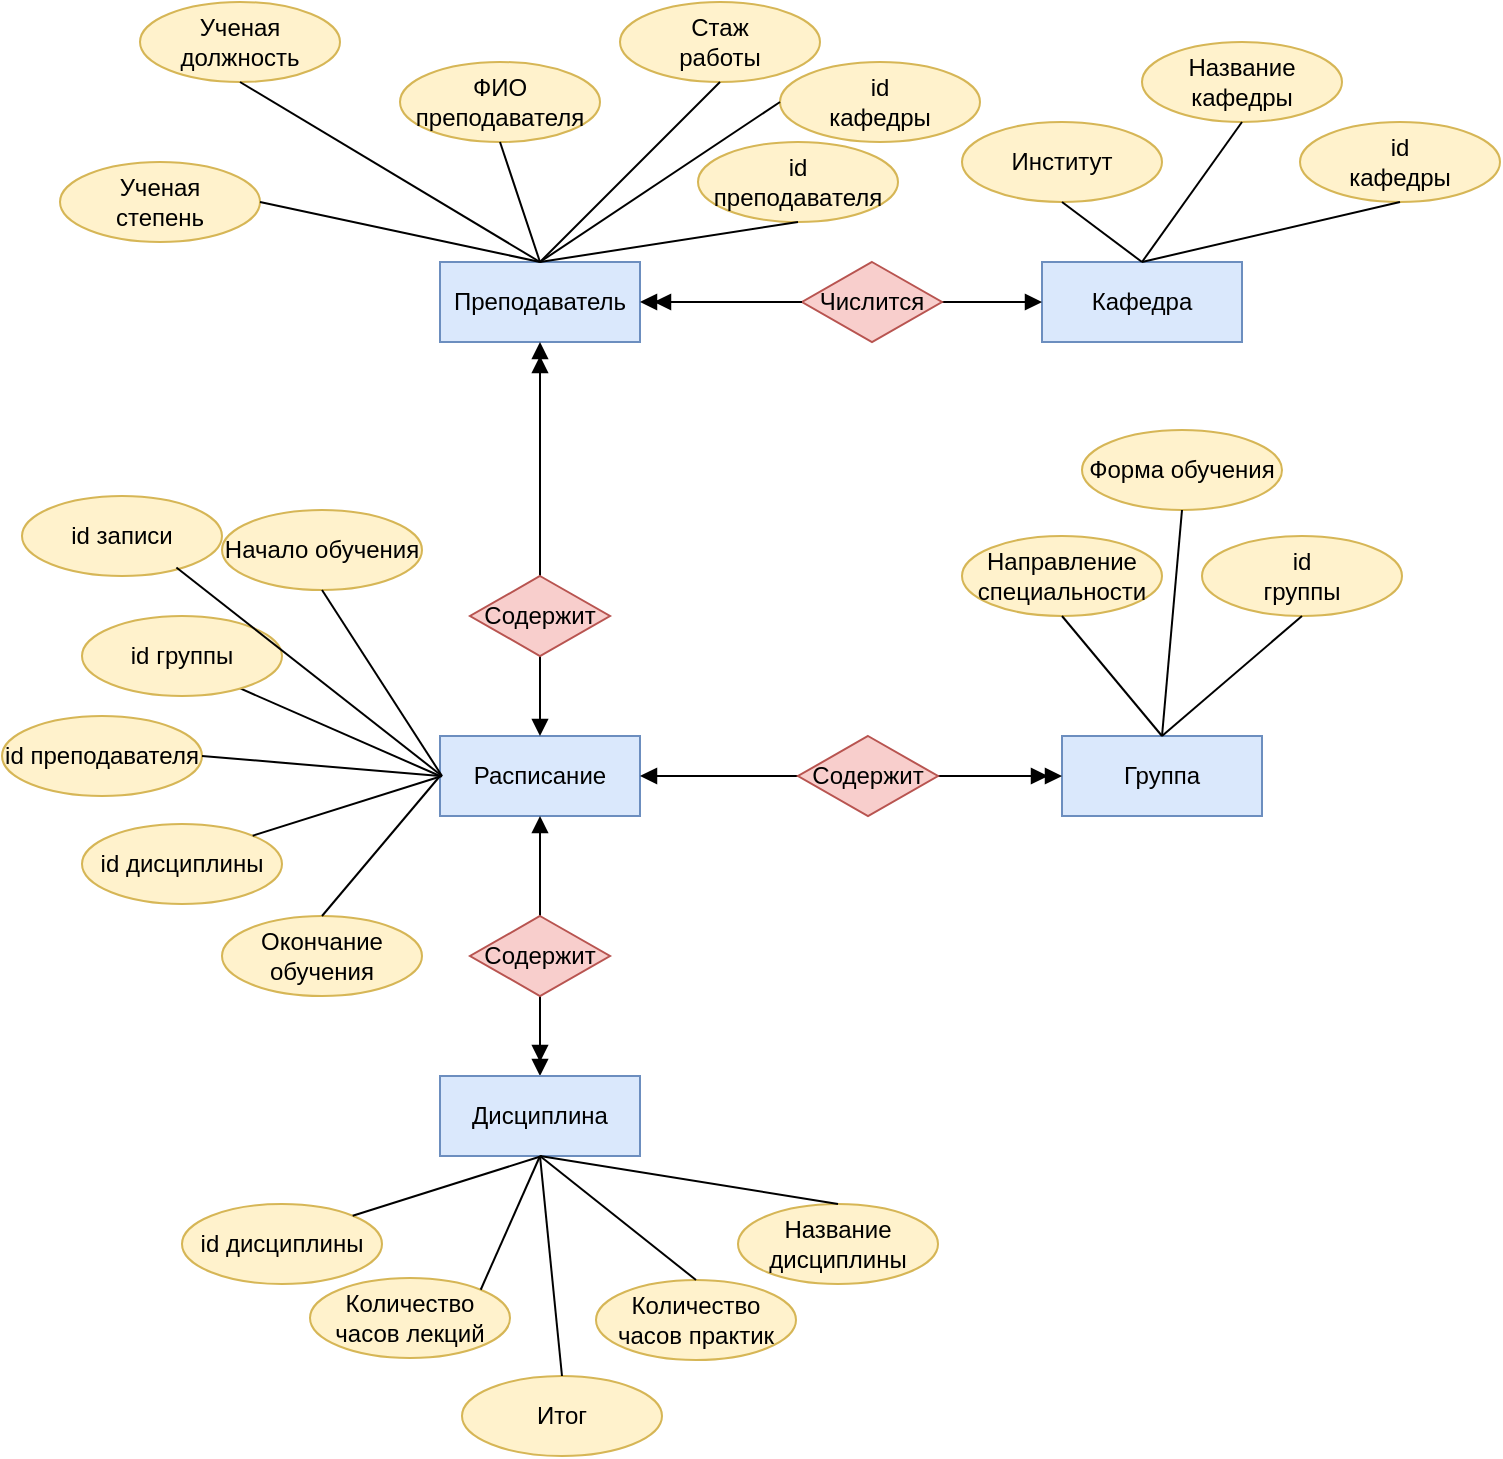 <mxfile version="21.8.2" type="github" pages="3">
  <diagram name="БД по легенде" id="sGeUlYy9vwEeiNY2uGgN">
    <mxGraphModel dx="1562" dy="845" grid="1" gridSize="10" guides="1" tooltips="1" connect="1" arrows="1" fold="1" page="1" pageScale="1" pageWidth="1169" pageHeight="827" math="0" shadow="0">
      <root>
        <mxCell id="0" />
        <mxCell id="1" parent="0" />
        <mxCell id="uCGw5AGLY04dyCAMHAdB-1" value="Преподаватель" style="whiteSpace=wrap;html=1;align=center;fillColor=#dae8fc;strokeColor=#6c8ebf;" parent="1" vertex="1">
          <mxGeometry x="259" y="133" width="100" height="40" as="geometry" />
        </mxCell>
        <mxCell id="uCGw5AGLY04dyCAMHAdB-2" value="id&lt;br&gt;преподавателя" style="ellipse;whiteSpace=wrap;html=1;align=center;fillColor=#fff2cc;strokeColor=#d6b656;" parent="1" vertex="1">
          <mxGeometry x="388" y="73" width="100" height="40" as="geometry" />
        </mxCell>
        <mxCell id="uCGw5AGLY04dyCAMHAdB-3" value="" style="endArrow=none;html=1;rounded=0;exitX=0.5;exitY=0;exitDx=0;exitDy=0;entryX=0.5;entryY=1;entryDx=0;entryDy=0;" parent="1" source="uCGw5AGLY04dyCAMHAdB-1" target="uCGw5AGLY04dyCAMHAdB-2" edge="1">
          <mxGeometry relative="1" as="geometry">
            <mxPoint x="499" y="193" as="sourcePoint" />
            <mxPoint x="659" y="193" as="targetPoint" />
          </mxGeometry>
        </mxCell>
        <mxCell id="QbVVztGcTK3Fgc8BxsRY-1" value="ФИО преподавателя" style="ellipse;whiteSpace=wrap;html=1;align=center;fillColor=#fff2cc;strokeColor=#d6b656;" parent="1" vertex="1">
          <mxGeometry x="239" y="33" width="100" height="40" as="geometry" />
        </mxCell>
        <mxCell id="QbVVztGcTK3Fgc8BxsRY-2" value="" style="endArrow=none;html=1;rounded=0;exitX=0.5;exitY=0;exitDx=0;exitDy=0;entryX=0.5;entryY=1;entryDx=0;entryDy=0;" parent="1" source="uCGw5AGLY04dyCAMHAdB-1" target="QbVVztGcTK3Fgc8BxsRY-1" edge="1">
          <mxGeometry relative="1" as="geometry">
            <mxPoint x="319" y="143" as="sourcePoint" />
            <mxPoint x="409" y="93" as="targetPoint" />
          </mxGeometry>
        </mxCell>
        <mxCell id="QbVVztGcTK3Fgc8BxsRY-3" value="Ученая&lt;br&gt;степень" style="ellipse;whiteSpace=wrap;html=1;align=center;fillColor=#fff2cc;strokeColor=#d6b656;" parent="1" vertex="1">
          <mxGeometry x="69" y="83" width="100" height="40" as="geometry" />
        </mxCell>
        <mxCell id="QbVVztGcTK3Fgc8BxsRY-4" value="" style="endArrow=none;html=1;rounded=0;exitX=0.5;exitY=0;exitDx=0;exitDy=0;entryX=1;entryY=0.5;entryDx=0;entryDy=0;" parent="1" source="uCGw5AGLY04dyCAMHAdB-1" target="QbVVztGcTK3Fgc8BxsRY-3" edge="1">
          <mxGeometry relative="1" as="geometry">
            <mxPoint x="319" y="143" as="sourcePoint" />
            <mxPoint x="299" y="83" as="targetPoint" />
          </mxGeometry>
        </mxCell>
        <mxCell id="NM6c5XdRZL2ESbNA_S3p-1" value="Ученая&lt;br&gt;должность" style="ellipse;whiteSpace=wrap;html=1;align=center;fillColor=#fff2cc;strokeColor=#d6b656;" parent="1" vertex="1">
          <mxGeometry x="109" y="3" width="100" height="40" as="geometry" />
        </mxCell>
        <mxCell id="NM6c5XdRZL2ESbNA_S3p-3" value="" style="endArrow=none;html=1;rounded=0;entryX=0.5;entryY=1;entryDx=0;entryDy=0;" parent="1" target="NM6c5XdRZL2ESbNA_S3p-1" edge="1">
          <mxGeometry relative="1" as="geometry">
            <mxPoint x="309" y="133" as="sourcePoint" />
            <mxPoint x="179" y="113" as="targetPoint" />
          </mxGeometry>
        </mxCell>
        <mxCell id="av2H3Zy9a9CfQhX6FiiT-1" value="Стаж&lt;br&gt;работы" style="ellipse;whiteSpace=wrap;html=1;align=center;fillColor=#fff2cc;strokeColor=#d6b656;" parent="1" vertex="1">
          <mxGeometry x="349" y="3" width="100" height="40" as="geometry" />
        </mxCell>
        <mxCell id="av2H3Zy9a9CfQhX6FiiT-2" value="" style="endArrow=none;html=1;rounded=0;exitX=0.5;exitY=0;exitDx=0;exitDy=0;entryX=0.5;entryY=1;entryDx=0;entryDy=0;" parent="1" source="uCGw5AGLY04dyCAMHAdB-1" target="av2H3Zy9a9CfQhX6FiiT-1" edge="1">
          <mxGeometry relative="1" as="geometry">
            <mxPoint x="319" y="143" as="sourcePoint" />
            <mxPoint x="299" y="83" as="targetPoint" />
          </mxGeometry>
        </mxCell>
        <mxCell id="HR05W4g9eiC7M7KnaOL6-1" value="Кафедра" style="whiteSpace=wrap;html=1;align=center;fillColor=#dae8fc;strokeColor=#6c8ebf;" parent="1" vertex="1">
          <mxGeometry x="560" y="133" width="100" height="40" as="geometry" />
        </mxCell>
        <mxCell id="HR05W4g9eiC7M7KnaOL6-2" value="id&lt;br&gt;кафедры" style="ellipse;whiteSpace=wrap;html=1;align=center;fillColor=#fff2cc;strokeColor=#d6b656;" parent="1" vertex="1">
          <mxGeometry x="689" y="63" width="100" height="40" as="geometry" />
        </mxCell>
        <mxCell id="HR05W4g9eiC7M7KnaOL6-3" value="" style="endArrow=none;html=1;rounded=0;exitX=0.5;exitY=0;exitDx=0;exitDy=0;entryX=0.5;entryY=1;entryDx=0;entryDy=0;" parent="1" source="HR05W4g9eiC7M7KnaOL6-1" target="HR05W4g9eiC7M7KnaOL6-2" edge="1">
          <mxGeometry relative="1" as="geometry">
            <mxPoint x="610" y="133" as="sourcePoint" />
            <mxPoint x="960" y="193" as="targetPoint" />
          </mxGeometry>
        </mxCell>
        <mxCell id="Fau7_6ZUzu-b7s0-0D0c-1" value="Название&lt;br&gt;кафедры" style="ellipse;whiteSpace=wrap;html=1;align=center;fillColor=#fff2cc;strokeColor=#d6b656;" parent="1" vertex="1">
          <mxGeometry x="610" y="23" width="100" height="40" as="geometry" />
        </mxCell>
        <mxCell id="Fau7_6ZUzu-b7s0-0D0c-2" value="" style="endArrow=none;html=1;rounded=0;entryX=0.5;entryY=1;entryDx=0;entryDy=0;" parent="1" target="Fau7_6ZUzu-b7s0-0D0c-1" edge="1">
          <mxGeometry relative="1" as="geometry">
            <mxPoint x="610" y="133" as="sourcePoint" />
            <mxPoint x="860" y="148" as="targetPoint" />
          </mxGeometry>
        </mxCell>
        <mxCell id="xo1l-9qeEOo4T0VHLbzQ-2" style="edgeStyle=orthogonalEdgeStyle;rounded=0;orthogonalLoop=1;jettySize=auto;html=1;entryX=0;entryY=0.5;entryDx=0;entryDy=0;endArrow=block;endFill=1;" parent="1" source="xo1l-9qeEOo4T0VHLbzQ-1" target="HR05W4g9eiC7M7KnaOL6-1" edge="1">
          <mxGeometry relative="1" as="geometry" />
        </mxCell>
        <mxCell id="xo1l-9qeEOo4T0VHLbzQ-1" value="Числится" style="shape=rhombus;perimeter=rhombusPerimeter;whiteSpace=wrap;html=1;align=center;fillColor=#f8cecc;strokeColor=#b85450;" parent="1" vertex="1">
          <mxGeometry x="440" y="133" width="70" height="40" as="geometry" />
        </mxCell>
        <mxCell id="xo1l-9qeEOo4T0VHLbzQ-3" style="rounded=0;orthogonalLoop=1;jettySize=auto;html=1;entryX=1;entryY=0.5;entryDx=0;entryDy=0;endArrow=doubleBlock;endFill=1;exitX=0;exitY=0.5;exitDx=0;exitDy=0;" parent="1" source="xo1l-9qeEOo4T0VHLbzQ-1" target="uCGw5AGLY04dyCAMHAdB-1" edge="1">
          <mxGeometry relative="1" as="geometry">
            <mxPoint x="520" y="163" as="sourcePoint" />
            <mxPoint x="610" y="163" as="targetPoint" />
          </mxGeometry>
        </mxCell>
        <mxCell id="xo1l-9qeEOo4T0VHLbzQ-4" value="id&lt;br&gt;кафедры" style="ellipse;whiteSpace=wrap;html=1;align=center;fillColor=#fff2cc;strokeColor=#d6b656;" parent="1" vertex="1">
          <mxGeometry x="429" y="33" width="100" height="40" as="geometry" />
        </mxCell>
        <mxCell id="xo1l-9qeEOo4T0VHLbzQ-5" value="" style="endArrow=none;html=1;rounded=0;exitX=0.5;exitY=0;exitDx=0;exitDy=0;entryX=0;entryY=0.5;entryDx=0;entryDy=0;" parent="1" source="uCGw5AGLY04dyCAMHAdB-1" target="xo1l-9qeEOo4T0VHLbzQ-4" edge="1">
          <mxGeometry relative="1" as="geometry">
            <mxPoint x="319" y="143" as="sourcePoint" />
            <mxPoint x="448" y="123" as="targetPoint" />
          </mxGeometry>
        </mxCell>
        <mxCell id="xo1l-9qeEOo4T0VHLbzQ-6" value="Расписание" style="whiteSpace=wrap;html=1;align=center;fillColor=#dae8fc;strokeColor=#6c8ebf;" parent="1" vertex="1">
          <mxGeometry x="259" y="370" width="100" height="40" as="geometry" />
        </mxCell>
        <mxCell id="jxvkgZLHbUTIYKdbFFEf-5" style="edgeStyle=orthogonalEdgeStyle;rounded=0;orthogonalLoop=1;jettySize=auto;html=1;entryX=0.5;entryY=1;entryDx=0;entryDy=0;endArrow=doubleBlock;endFill=1;" parent="1" source="xo1l-9qeEOo4T0VHLbzQ-7" target="uCGw5AGLY04dyCAMHAdB-1" edge="1">
          <mxGeometry relative="1" as="geometry" />
        </mxCell>
        <mxCell id="jxvkgZLHbUTIYKdbFFEf-6" style="edgeStyle=orthogonalEdgeStyle;rounded=0;orthogonalLoop=1;jettySize=auto;html=1;entryX=0.5;entryY=0;entryDx=0;entryDy=0;endArrow=block;endFill=1;" parent="1" source="xo1l-9qeEOo4T0VHLbzQ-7" target="xo1l-9qeEOo4T0VHLbzQ-6" edge="1">
          <mxGeometry relative="1" as="geometry" />
        </mxCell>
        <mxCell id="xo1l-9qeEOo4T0VHLbzQ-7" value="Содержит" style="shape=rhombus;perimeter=rhombusPerimeter;whiteSpace=wrap;html=1;align=center;fillColor=#f8cecc;strokeColor=#b85450;" parent="1" vertex="1">
          <mxGeometry x="274" y="290" width="70" height="40" as="geometry" />
        </mxCell>
        <mxCell id="jxvkgZLHbUTIYKdbFFEf-1" value="Институт" style="ellipse;whiteSpace=wrap;html=1;align=center;fillColor=#fff2cc;strokeColor=#d6b656;" parent="1" vertex="1">
          <mxGeometry x="520" y="63" width="100" height="40" as="geometry" />
        </mxCell>
        <mxCell id="jxvkgZLHbUTIYKdbFFEf-2" value="" style="endArrow=none;html=1;rounded=0;entryX=0.5;entryY=1;entryDx=0;entryDy=0;exitX=0.5;exitY=0;exitDx=0;exitDy=0;" parent="1" source="HR05W4g9eiC7M7KnaOL6-1" target="jxvkgZLHbUTIYKdbFFEf-1" edge="1">
          <mxGeometry relative="1" as="geometry">
            <mxPoint x="620" y="143" as="sourcePoint" />
            <mxPoint x="670" y="68" as="targetPoint" />
          </mxGeometry>
        </mxCell>
        <mxCell id="zT57nBC1JAkwECwFhO36-1" value="id дисциплины" style="ellipse;whiteSpace=wrap;html=1;align=center;fillColor=#fff2cc;strokeColor=#d6b656;" parent="1" vertex="1">
          <mxGeometry x="80" y="414" width="100" height="40" as="geometry" />
        </mxCell>
        <mxCell id="zT57nBC1JAkwECwFhO36-2" value="" style="endArrow=none;html=1;rounded=0;exitX=1;exitY=0;exitDx=0;exitDy=0;" parent="1" source="zT57nBC1JAkwECwFhO36-1" edge="1">
          <mxGeometry relative="1" as="geometry">
            <mxPoint x="290" y="310" as="sourcePoint" />
            <mxPoint x="260" y="390" as="targetPoint" />
          </mxGeometry>
        </mxCell>
        <mxCell id="zT57nBC1JAkwECwFhO36-3" style="edgeStyle=orthogonalEdgeStyle;rounded=0;orthogonalLoop=1;jettySize=auto;html=1;entryX=0.5;entryY=1;entryDx=0;entryDy=0;endArrow=block;endFill=1;" parent="1" source="zT57nBC1JAkwECwFhO36-5" edge="1">
          <mxGeometry relative="1" as="geometry">
            <mxPoint x="309" y="410" as="targetPoint" />
          </mxGeometry>
        </mxCell>
        <mxCell id="zT57nBC1JAkwECwFhO36-4" style="edgeStyle=orthogonalEdgeStyle;rounded=0;orthogonalLoop=1;jettySize=auto;html=1;entryX=0.5;entryY=0;entryDx=0;entryDy=0;endArrow=doubleBlock;endFill=1;" parent="1" source="zT57nBC1JAkwECwFhO36-5" edge="1">
          <mxGeometry relative="1" as="geometry">
            <mxPoint x="309" y="540" as="targetPoint" />
          </mxGeometry>
        </mxCell>
        <mxCell id="zT57nBC1JAkwECwFhO36-5" value="Содержит" style="shape=rhombus;perimeter=rhombusPerimeter;whiteSpace=wrap;html=1;align=center;fillColor=#f8cecc;strokeColor=#b85450;" parent="1" vertex="1">
          <mxGeometry x="274" y="460" width="70" height="40" as="geometry" />
        </mxCell>
        <mxCell id="pz72w7irPA9RNBYeY9ZA-1" value="Дисциплина" style="whiteSpace=wrap;html=1;align=center;fillColor=#dae8fc;strokeColor=#6c8ebf;" parent="1" vertex="1">
          <mxGeometry x="259" y="540" width="100" height="40" as="geometry" />
        </mxCell>
        <mxCell id="pz72w7irPA9RNBYeY9ZA-2" value="id дисциплины" style="ellipse;whiteSpace=wrap;html=1;align=center;fillColor=#fff2cc;strokeColor=#d6b656;" parent="1" vertex="1">
          <mxGeometry x="130" y="604" width="100" height="40" as="geometry" />
        </mxCell>
        <mxCell id="pz72w7irPA9RNBYeY9ZA-3" value="" style="endArrow=none;html=1;rounded=0;exitX=1;exitY=0;exitDx=0;exitDy=0;" parent="1" source="pz72w7irPA9RNBYeY9ZA-2" edge="1">
          <mxGeometry relative="1" as="geometry">
            <mxPoint x="340" y="500" as="sourcePoint" />
            <mxPoint x="310" y="580" as="targetPoint" />
          </mxGeometry>
        </mxCell>
        <mxCell id="pz72w7irPA9RNBYeY9ZA-4" value="Количество часов лекций" style="ellipse;whiteSpace=wrap;html=1;align=center;fillColor=#fff2cc;strokeColor=#d6b656;" parent="1" vertex="1">
          <mxGeometry x="194" y="641" width="100" height="40" as="geometry" />
        </mxCell>
        <mxCell id="pz72w7irPA9RNBYeY9ZA-5" value="" style="endArrow=none;html=1;rounded=0;exitX=1;exitY=0;exitDx=0;exitDy=0;entryX=0.5;entryY=1;entryDx=0;entryDy=0;" parent="1" source="pz72w7irPA9RNBYeY9ZA-4" target="pz72w7irPA9RNBYeY9ZA-1" edge="1">
          <mxGeometry relative="1" as="geometry">
            <mxPoint x="419" y="540" as="sourcePoint" />
            <mxPoint x="389" y="620" as="targetPoint" />
          </mxGeometry>
        </mxCell>
        <mxCell id="pz72w7irPA9RNBYeY9ZA-7" value="Количество часов практик" style="ellipse;whiteSpace=wrap;html=1;align=center;fillColor=#fff2cc;strokeColor=#d6b656;" parent="1" vertex="1">
          <mxGeometry x="337" y="642" width="100" height="40" as="geometry" />
        </mxCell>
        <mxCell id="pz72w7irPA9RNBYeY9ZA-8" value="" style="endArrow=none;html=1;rounded=0;exitX=0.5;exitY=0;exitDx=0;exitDy=0;entryX=0.5;entryY=1;entryDx=0;entryDy=0;" parent="1" source="pz72w7irPA9RNBYeY9ZA-7" target="pz72w7irPA9RNBYeY9ZA-1" edge="1">
          <mxGeometry relative="1" as="geometry">
            <mxPoint x="304" y="660" as="sourcePoint" />
            <mxPoint x="319" y="590" as="targetPoint" />
          </mxGeometry>
        </mxCell>
        <mxCell id="pz72w7irPA9RNBYeY9ZA-9" value="Название дисциплины" style="ellipse;whiteSpace=wrap;html=1;align=center;fillColor=#fff2cc;strokeColor=#d6b656;" parent="1" vertex="1">
          <mxGeometry x="408" y="604" width="100" height="40" as="geometry" />
        </mxCell>
        <mxCell id="pz72w7irPA9RNBYeY9ZA-10" value="" style="endArrow=none;html=1;rounded=0;exitX=0.5;exitY=0;exitDx=0;exitDy=0;entryX=0.5;entryY=1;entryDx=0;entryDy=0;" parent="1" source="pz72w7irPA9RNBYeY9ZA-9" target="pz72w7irPA9RNBYeY9ZA-1" edge="1">
          <mxGeometry relative="1" as="geometry">
            <mxPoint x="383" y="614" as="sourcePoint" />
            <mxPoint x="388" y="534" as="targetPoint" />
          </mxGeometry>
        </mxCell>
        <mxCell id="lGNnv97l_uxVikxrtRLD-1" value="Группа" style="whiteSpace=wrap;html=1;align=center;fillColor=#dae8fc;strokeColor=#6c8ebf;" parent="1" vertex="1">
          <mxGeometry x="570" y="370" width="100" height="40" as="geometry" />
        </mxCell>
        <mxCell id="lGNnv97l_uxVikxrtRLD-9" style="edgeStyle=orthogonalEdgeStyle;rounded=0;orthogonalLoop=1;jettySize=auto;html=1;entryX=0;entryY=0.5;entryDx=0;entryDy=0;endArrow=doubleBlock;endFill=1;" parent="1" source="lGNnv97l_uxVikxrtRLD-2" target="lGNnv97l_uxVikxrtRLD-1" edge="1">
          <mxGeometry relative="1" as="geometry" />
        </mxCell>
        <mxCell id="lGNnv97l_uxVikxrtRLD-10" style="edgeStyle=orthogonalEdgeStyle;rounded=0;orthogonalLoop=1;jettySize=auto;html=1;entryX=1;entryY=0.5;entryDx=0;entryDy=0;endArrow=block;endFill=1;" parent="1" source="lGNnv97l_uxVikxrtRLD-2" target="xo1l-9qeEOo4T0VHLbzQ-6" edge="1">
          <mxGeometry relative="1" as="geometry" />
        </mxCell>
        <mxCell id="lGNnv97l_uxVikxrtRLD-2" value="Содержит" style="shape=rhombus;perimeter=rhombusPerimeter;whiteSpace=wrap;html=1;align=center;fillColor=#f8cecc;strokeColor=#b85450;" parent="1" vertex="1">
          <mxGeometry x="438" y="370" width="70" height="40" as="geometry" />
        </mxCell>
        <mxCell id="lGNnv97l_uxVikxrtRLD-3" value="id&lt;br&gt;группы" style="ellipse;whiteSpace=wrap;html=1;align=center;fillColor=#fff2cc;strokeColor=#d6b656;" parent="1" vertex="1">
          <mxGeometry x="640" y="270" width="100" height="40" as="geometry" />
        </mxCell>
        <mxCell id="lGNnv97l_uxVikxrtRLD-4" value="" style="endArrow=none;html=1;rounded=0;exitX=0.5;exitY=0;exitDx=0;exitDy=0;entryX=0.5;entryY=1;entryDx=0;entryDy=0;" parent="1" source="lGNnv97l_uxVikxrtRLD-1" target="lGNnv97l_uxVikxrtRLD-3" edge="1">
          <mxGeometry relative="1" as="geometry">
            <mxPoint x="620" y="210" as="sourcePoint" />
            <mxPoint x="749" y="180" as="targetPoint" />
          </mxGeometry>
        </mxCell>
        <mxCell id="lGNnv97l_uxVikxrtRLD-5" value="Направление специальности" style="ellipse;whiteSpace=wrap;html=1;align=center;fillColor=#fff2cc;strokeColor=#d6b656;" parent="1" vertex="1">
          <mxGeometry x="520" y="270" width="100" height="40" as="geometry" />
        </mxCell>
        <mxCell id="lGNnv97l_uxVikxrtRLD-6" value="" style="endArrow=none;html=1;rounded=0;exitX=0.5;exitY=0;exitDx=0;exitDy=0;entryX=0.5;entryY=1;entryDx=0;entryDy=0;" parent="1" source="lGNnv97l_uxVikxrtRLD-1" target="lGNnv97l_uxVikxrtRLD-5" edge="1">
          <mxGeometry relative="1" as="geometry">
            <mxPoint x="630" y="380" as="sourcePoint" />
            <mxPoint x="700" y="320" as="targetPoint" />
          </mxGeometry>
        </mxCell>
        <mxCell id="lGNnv97l_uxVikxrtRLD-7" value="Форма обучения" style="ellipse;whiteSpace=wrap;html=1;align=center;fillColor=#fff2cc;strokeColor=#d6b656;" parent="1" vertex="1">
          <mxGeometry x="580" y="217" width="100" height="40" as="geometry" />
        </mxCell>
        <mxCell id="lGNnv97l_uxVikxrtRLD-8" value="" style="endArrow=none;html=1;rounded=0;exitX=0.5;exitY=0;exitDx=0;exitDy=0;entryX=0.5;entryY=1;entryDx=0;entryDy=0;" parent="1" source="lGNnv97l_uxVikxrtRLD-1" target="lGNnv97l_uxVikxrtRLD-7" edge="1">
          <mxGeometry relative="1" as="geometry">
            <mxPoint x="630" y="380" as="sourcePoint" />
            <mxPoint x="700" y="320" as="targetPoint" />
          </mxGeometry>
        </mxCell>
        <mxCell id="lGNnv97l_uxVikxrtRLD-11" value="" style="endArrow=none;html=1;rounded=0;entryX=0;entryY=0.5;entryDx=0;entryDy=0;exitX=0.777;exitY=0.89;exitDx=0;exitDy=0;exitPerimeter=0;" parent="1" source="lGNnv97l_uxVikxrtRLD-12" target="xo1l-9qeEOo4T0VHLbzQ-6" edge="1">
          <mxGeometry relative="1" as="geometry">
            <mxPoint x="140" y="340" as="sourcePoint" />
            <mxPoint x="270" y="400" as="targetPoint" />
          </mxGeometry>
        </mxCell>
        <mxCell id="lGNnv97l_uxVikxrtRLD-12" value="id группы" style="ellipse;whiteSpace=wrap;html=1;align=center;fillColor=#fff2cc;strokeColor=#d6b656;" parent="1" vertex="1">
          <mxGeometry x="80" y="310" width="100" height="40" as="geometry" />
        </mxCell>
        <mxCell id="lGNnv97l_uxVikxrtRLD-13" value="id преподавателя" style="ellipse;whiteSpace=wrap;html=1;align=center;fillColor=#fff2cc;strokeColor=#d6b656;" parent="1" vertex="1">
          <mxGeometry x="40" y="360" width="100" height="40" as="geometry" />
        </mxCell>
        <mxCell id="lGNnv97l_uxVikxrtRLD-14" value="" style="endArrow=none;html=1;rounded=0;entryX=0;entryY=0.5;entryDx=0;entryDy=0;exitX=1;exitY=0.5;exitDx=0;exitDy=0;" parent="1" source="lGNnv97l_uxVikxrtRLD-13" target="xo1l-9qeEOo4T0VHLbzQ-6" edge="1">
          <mxGeometry relative="1" as="geometry">
            <mxPoint x="168" y="356" as="sourcePoint" />
            <mxPoint x="269" y="400" as="targetPoint" />
          </mxGeometry>
        </mxCell>
        <mxCell id="lGNnv97l_uxVikxrtRLD-15" value="Итог" style="ellipse;whiteSpace=wrap;html=1;align=center;fillColor=#fff2cc;strokeColor=#d6b656;" parent="1" vertex="1">
          <mxGeometry x="270" y="690" width="100" height="40" as="geometry" />
        </mxCell>
        <mxCell id="lGNnv97l_uxVikxrtRLD-16" value="" style="endArrow=none;html=1;rounded=0;exitX=0.5;exitY=0;exitDx=0;exitDy=0;entryX=0.5;entryY=1;entryDx=0;entryDy=0;" parent="1" source="lGNnv97l_uxVikxrtRLD-15" target="pz72w7irPA9RNBYeY9ZA-1" edge="1">
          <mxGeometry relative="1" as="geometry">
            <mxPoint x="397" y="652" as="sourcePoint" />
            <mxPoint x="319" y="590" as="targetPoint" />
          </mxGeometry>
        </mxCell>
        <mxCell id="VyhTSNaoXT0d6Ah5EtMa-2" value="Начало обучения" style="ellipse;whiteSpace=wrap;html=1;align=center;fillColor=#fff2cc;strokeColor=#d6b656;" parent="1" vertex="1">
          <mxGeometry x="150" y="257" width="100" height="40" as="geometry" />
        </mxCell>
        <mxCell id="VyhTSNaoXT0d6Ah5EtMa-3" value="" style="endArrow=none;html=1;rounded=0;exitX=0.5;exitY=1;exitDx=0;exitDy=0;" parent="1" source="VyhTSNaoXT0d6Ah5EtMa-2" edge="1">
          <mxGeometry relative="1" as="geometry">
            <mxPoint x="168" y="356" as="sourcePoint" />
            <mxPoint x="260" y="390" as="targetPoint" />
          </mxGeometry>
        </mxCell>
        <mxCell id="VyhTSNaoXT0d6Ah5EtMa-4" value="Окончание обучения" style="ellipse;whiteSpace=wrap;html=1;align=center;fillColor=#fff2cc;strokeColor=#d6b656;" parent="1" vertex="1">
          <mxGeometry x="150" y="460" width="100" height="40" as="geometry" />
        </mxCell>
        <mxCell id="VyhTSNaoXT0d6Ah5EtMa-5" value="" style="endArrow=none;html=1;rounded=0;exitX=0.5;exitY=0;exitDx=0;exitDy=0;entryX=0;entryY=0.5;entryDx=0;entryDy=0;" parent="1" source="VyhTSNaoXT0d6Ah5EtMa-4" target="xo1l-9qeEOo4T0VHLbzQ-6" edge="1">
          <mxGeometry relative="1" as="geometry">
            <mxPoint x="175" y="430" as="sourcePoint" />
            <mxPoint x="270" y="400" as="targetPoint" />
          </mxGeometry>
        </mxCell>
        <mxCell id="d9aYAECMOlxu3g8sowdt-1" value="id записи" style="ellipse;whiteSpace=wrap;html=1;align=center;fillColor=#fff2cc;strokeColor=#d6b656;" parent="1" vertex="1">
          <mxGeometry x="50" y="250" width="100" height="40" as="geometry" />
        </mxCell>
        <mxCell id="d9aYAECMOlxu3g8sowdt-2" value="" style="endArrow=none;html=1;rounded=0;exitX=0.772;exitY=0.894;exitDx=0;exitDy=0;exitPerimeter=0;" parent="1" source="d9aYAECMOlxu3g8sowdt-1" edge="1">
          <mxGeometry relative="1" as="geometry">
            <mxPoint x="210" y="307" as="sourcePoint" />
            <mxPoint x="260" y="390" as="targetPoint" />
          </mxGeometry>
        </mxCell>
      </root>
    </mxGraphModel>
  </diagram>
  <diagram id="S7iNEk8m3sL0lIuxWxQi" name="Нормальная форма">
    <mxGraphModel dx="1562" dy="845" grid="0" gridSize="10" guides="1" tooltips="1" connect="1" arrows="1" fold="1" page="1" pageScale="1" pageWidth="827" pageHeight="1169" math="0" shadow="0">
      <root>
        <mxCell id="0" />
        <mxCell id="1" parent="0" />
        <mxCell id="3bTeZQngfKZxAzc2D3my-14" value="Кафедра" style="swimlane;fontStyle=0;childLayout=stackLayout;horizontal=1;startSize=30;horizontalStack=0;resizeParent=1;resizeParentMax=0;resizeLast=0;collapsible=1;marginBottom=0;whiteSpace=wrap;html=1;" parent="1" vertex="1">
          <mxGeometry x="180" y="210" width="140" height="120" as="geometry" />
        </mxCell>
        <mxCell id="3bTeZQngfKZxAzc2D3my-15" value="id кафедры&amp;nbsp; &amp;nbsp; &amp;nbsp; &amp;nbsp; &amp;nbsp; &amp;nbsp; (РК)" style="text;strokeColor=none;fillColor=none;align=left;verticalAlign=middle;spacingLeft=4;spacingRight=4;overflow=hidden;points=[[0,0.5],[1,0.5]];portConstraint=eastwest;rotatable=0;whiteSpace=wrap;html=1;" parent="3bTeZQngfKZxAzc2D3my-14" vertex="1">
          <mxGeometry y="30" width="140" height="30" as="geometry" />
        </mxCell>
        <mxCell id="3bTeZQngfKZxAzc2D3my-16" value="Название кафедры" style="text;strokeColor=none;fillColor=none;align=left;verticalAlign=middle;spacingLeft=4;spacingRight=4;overflow=hidden;points=[[0,0.5],[1,0.5]];portConstraint=eastwest;rotatable=0;whiteSpace=wrap;html=1;" parent="3bTeZQngfKZxAzc2D3my-14" vertex="1">
          <mxGeometry y="60" width="140" height="30" as="geometry" />
        </mxCell>
        <mxCell id="3bTeZQngfKZxAzc2D3my-17" value="Институт" style="text;strokeColor=none;fillColor=none;align=left;verticalAlign=middle;spacingLeft=4;spacingRight=4;overflow=hidden;points=[[0,0.5],[1,0.5]];portConstraint=eastwest;rotatable=0;whiteSpace=wrap;html=1;" parent="3bTeZQngfKZxAzc2D3my-14" vertex="1">
          <mxGeometry y="90" width="140" height="30" as="geometry" />
        </mxCell>
        <mxCell id="vymO7ldZw_HFDZW5VV_i-1" value="Преподаватели" style="swimlane;fontStyle=0;childLayout=stackLayout;horizontal=1;startSize=30;horizontalStack=0;resizeParent=1;resizeParentMax=0;resizeLast=0;collapsible=1;marginBottom=0;whiteSpace=wrap;html=1;" parent="1" vertex="1">
          <mxGeometry x="180" y="740" width="140" height="150" as="geometry" />
        </mxCell>
        <mxCell id="vymO7ldZw_HFDZW5VV_i-3" value="id преподавателя&amp;nbsp; (PK)" style="text;strokeColor=none;fillColor=none;align=left;verticalAlign=middle;spacingLeft=4;spacingRight=4;overflow=hidden;points=[[0,0.5],[1,0.5]];portConstraint=eastwest;rotatable=0;whiteSpace=wrap;html=1;" parent="vymO7ldZw_HFDZW5VV_i-1" vertex="1">
          <mxGeometry y="30" width="140" height="30" as="geometry" />
        </mxCell>
        <mxCell id="vymO7ldZw_HFDZW5VV_i-2" value="id кафедры&amp;nbsp; &amp;nbsp; &amp;nbsp; &amp;nbsp; &amp;nbsp; &amp;nbsp; (FК)" style="text;strokeColor=none;fillColor=none;align=left;verticalAlign=middle;spacingLeft=4;spacingRight=4;overflow=hidden;points=[[0,0.5],[1,0.5]];portConstraint=eastwest;rotatable=0;whiteSpace=wrap;html=1;" parent="vymO7ldZw_HFDZW5VV_i-1" vertex="1">
          <mxGeometry y="60" width="140" height="30" as="geometry" />
        </mxCell>
        <mxCell id="vymO7ldZw_HFDZW5VV_i-4" value="Стаж&amp;nbsp;&lt;span style=&quot;text-align: center;&quot;&gt;работы&lt;/span&gt;" style="text;strokeColor=none;fillColor=none;align=left;verticalAlign=middle;spacingLeft=4;spacingRight=4;overflow=hidden;points=[[0,0.5],[1,0.5]];portConstraint=eastwest;rotatable=0;whiteSpace=wrap;html=1;" parent="vymO7ldZw_HFDZW5VV_i-1" vertex="1">
          <mxGeometry y="90" width="140" height="30" as="geometry" />
        </mxCell>
        <mxCell id="3QZPHYQjyEKh39LQCrq6-6" value="ФИО преподавателя" style="text;strokeColor=none;fillColor=none;align=left;verticalAlign=middle;spacingLeft=4;spacingRight=4;overflow=hidden;points=[[0,0.5],[1,0.5]];portConstraint=eastwest;rotatable=0;whiteSpace=wrap;html=1;" parent="vymO7ldZw_HFDZW5VV_i-1" vertex="1">
          <mxGeometry y="120" width="140" height="30" as="geometry" />
        </mxCell>
        <mxCell id="NL1ooPbSDIKWR0XqZGro-1" value="Расписание" style="swimlane;fontStyle=0;childLayout=stackLayout;horizontal=1;startSize=30;horizontalStack=0;resizeParent=1;resizeParentMax=0;resizeLast=0;collapsible=1;marginBottom=0;whiteSpace=wrap;html=1;" parent="1" vertex="1">
          <mxGeometry x="180" y="930" width="140" height="210" as="geometry" />
        </mxCell>
        <mxCell id="--GfQ5-W0-52aJrmQ2Vh-1" value="id записи&amp;nbsp; &amp;nbsp; &amp;nbsp; &amp;nbsp; &amp;nbsp; &amp;nbsp; &amp;nbsp; &amp;nbsp; (РК)" style="text;strokeColor=none;fillColor=none;align=left;verticalAlign=middle;spacingLeft=4;spacingRight=4;overflow=hidden;points=[[0,0.5],[1,0.5]];portConstraint=eastwest;rotatable=0;whiteSpace=wrap;html=1;" parent="NL1ooPbSDIKWR0XqZGro-1" vertex="1">
          <mxGeometry y="30" width="140" height="30" as="geometry" />
        </mxCell>
        <mxCell id="NL1ooPbSDIKWR0XqZGro-2" value="id группы&amp;nbsp; &amp;nbsp; &amp;nbsp; &amp;nbsp; &amp;nbsp; &amp;nbsp; &amp;nbsp; &amp;nbsp; (FК)" style="text;strokeColor=none;fillColor=none;align=left;verticalAlign=middle;spacingLeft=4;spacingRight=4;overflow=hidden;points=[[0,0.5],[1,0.5]];portConstraint=eastwest;rotatable=0;whiteSpace=wrap;html=1;" parent="NL1ooPbSDIKWR0XqZGro-1" vertex="1">
          <mxGeometry y="60" width="140" height="30" as="geometry" />
        </mxCell>
        <mxCell id="NL1ooPbSDIKWR0XqZGro-3" value="id преподавателя&amp;nbsp; (FK)" style="text;strokeColor=none;fillColor=none;align=left;verticalAlign=middle;spacingLeft=4;spacingRight=4;overflow=hidden;points=[[0,0.5],[1,0.5]];portConstraint=eastwest;rotatable=0;whiteSpace=wrap;html=1;" parent="NL1ooPbSDIKWR0XqZGro-1" vertex="1">
          <mxGeometry y="90" width="140" height="30" as="geometry" />
        </mxCell>
        <mxCell id="NL1ooPbSDIKWR0XqZGro-4" value="id дисциплины&amp;nbsp; &amp;nbsp; &amp;nbsp; &amp;nbsp;(FK)" style="text;strokeColor=none;fillColor=none;align=left;verticalAlign=middle;spacingLeft=4;spacingRight=4;overflow=hidden;points=[[0,0.5],[1,0.5]];portConstraint=eastwest;rotatable=0;whiteSpace=wrap;html=1;" parent="NL1ooPbSDIKWR0XqZGro-1" vertex="1">
          <mxGeometry y="120" width="140" height="30" as="geometry" />
        </mxCell>
        <mxCell id="NL1ooPbSDIKWR0XqZGro-5" value="Начало обучения" style="text;strokeColor=none;fillColor=none;align=left;verticalAlign=middle;spacingLeft=4;spacingRight=4;overflow=hidden;points=[[0,0.5],[1,0.5]];portConstraint=eastwest;rotatable=0;whiteSpace=wrap;html=1;" parent="NL1ooPbSDIKWR0XqZGro-1" vertex="1">
          <mxGeometry y="150" width="140" height="30" as="geometry" />
        </mxCell>
        <mxCell id="NL1ooPbSDIKWR0XqZGro-6" value="Окончание обучения" style="text;strokeColor=none;fillColor=none;align=left;verticalAlign=middle;spacingLeft=4;spacingRight=4;overflow=hidden;points=[[0,0.5],[1,0.5]];portConstraint=eastwest;rotatable=0;whiteSpace=wrap;html=1;" parent="NL1ooPbSDIKWR0XqZGro-1" vertex="1">
          <mxGeometry y="180" width="140" height="30" as="geometry" />
        </mxCell>
        <mxCell id="icrRM3E0OQoVjdw1NXZb-1" value="Дисциплина" style="swimlane;fontStyle=0;childLayout=stackLayout;horizontal=1;startSize=30;horizontalStack=0;resizeParent=1;resizeParentMax=0;resizeLast=0;collapsible=1;marginBottom=0;whiteSpace=wrap;html=1;" parent="1" vertex="1">
          <mxGeometry x="180" y="380" width="140" height="180" as="geometry" />
        </mxCell>
        <mxCell id="icrRM3E0OQoVjdw1NXZb-2" value="id дисциплины&amp;nbsp; &amp;nbsp; &amp;nbsp; &amp;nbsp;(РК)" style="text;strokeColor=none;fillColor=none;align=left;verticalAlign=middle;spacingLeft=4;spacingRight=4;overflow=hidden;points=[[0,0.5],[1,0.5]];portConstraint=eastwest;rotatable=0;whiteSpace=wrap;html=1;" parent="icrRM3E0OQoVjdw1NXZb-1" vertex="1">
          <mxGeometry y="30" width="140" height="30" as="geometry" />
        </mxCell>
        <mxCell id="ietBD-U4SIqIISsW2u3r-1" value="Название дисциплины" style="text;strokeColor=none;fillColor=none;align=left;verticalAlign=middle;spacingLeft=4;spacingRight=4;overflow=hidden;points=[[0,0.5],[1,0.5]];portConstraint=eastwest;rotatable=0;whiteSpace=wrap;html=1;" vertex="1" parent="icrRM3E0OQoVjdw1NXZb-1">
          <mxGeometry y="60" width="140" height="30" as="geometry" />
        </mxCell>
        <mxCell id="icrRM3E0OQoVjdw1NXZb-3" value="Количество часов лекций" style="text;strokeColor=none;fillColor=none;align=left;verticalAlign=middle;spacingLeft=4;spacingRight=4;overflow=hidden;points=[[0,0.5],[1,0.5]];portConstraint=eastwest;rotatable=0;whiteSpace=wrap;html=1;" parent="icrRM3E0OQoVjdw1NXZb-1" vertex="1">
          <mxGeometry y="90" width="140" height="30" as="geometry" />
        </mxCell>
        <mxCell id="9bbeilQZEkZaKVRySie1-2" value="Количество часов практик" style="text;strokeColor=none;fillColor=none;align=left;verticalAlign=middle;spacingLeft=4;spacingRight=4;overflow=hidden;points=[[0,0.5],[1,0.5]];portConstraint=eastwest;rotatable=0;whiteSpace=wrap;html=1;" parent="icrRM3E0OQoVjdw1NXZb-1" vertex="1">
          <mxGeometry y="120" width="140" height="30" as="geometry" />
        </mxCell>
        <mxCell id="h_ulZw_rXIpwWCeOb2jM-9" value="Итог" style="text;strokeColor=none;fillColor=none;align=left;verticalAlign=middle;spacingLeft=4;spacingRight=4;overflow=hidden;points=[[0,0.5],[1,0.5]];portConstraint=eastwest;rotatable=0;whiteSpace=wrap;html=1;" parent="icrRM3E0OQoVjdw1NXZb-1" vertex="1">
          <mxGeometry y="150" width="140" height="30" as="geometry" />
        </mxCell>
        <mxCell id="0j3ns0GvQ_7lPd7BWxqU-1" value="Группа" style="swimlane;fontStyle=0;childLayout=stackLayout;horizontal=1;startSize=30;horizontalStack=0;resizeParent=1;resizeParentMax=0;resizeLast=0;collapsible=1;marginBottom=0;whiteSpace=wrap;html=1;" parent="1" vertex="1">
          <mxGeometry x="180" y="590" width="140" height="120" as="geometry" />
        </mxCell>
        <mxCell id="0j3ns0GvQ_7lPd7BWxqU-2" value="id группы&amp;nbsp; &amp;nbsp; &amp;nbsp; &amp;nbsp; &amp;nbsp; &amp;nbsp; &amp;nbsp; &amp;nbsp; (РК)" style="text;strokeColor=none;fillColor=none;align=left;verticalAlign=middle;spacingLeft=4;spacingRight=4;overflow=hidden;points=[[0,0.5],[1,0.5]];portConstraint=eastwest;rotatable=0;whiteSpace=wrap;html=1;" parent="0j3ns0GvQ_7lPd7BWxqU-1" vertex="1">
          <mxGeometry y="30" width="140" height="30" as="geometry" />
        </mxCell>
        <mxCell id="0j3ns0GvQ_7lPd7BWxqU-3" value="Форма обучения" style="text;strokeColor=none;fillColor=none;align=left;verticalAlign=middle;spacingLeft=4;spacingRight=4;overflow=hidden;points=[[0,0.5],[1,0.5]];portConstraint=eastwest;rotatable=0;whiteSpace=wrap;html=1;" parent="0j3ns0GvQ_7lPd7BWxqU-1" vertex="1">
          <mxGeometry y="60" width="140" height="30" as="geometry" />
        </mxCell>
        <mxCell id="0j3ns0GvQ_7lPd7BWxqU-4" value="Направление специальности" style="text;strokeColor=none;fillColor=none;align=left;verticalAlign=middle;spacingLeft=4;spacingRight=4;overflow=hidden;points=[[0,0.5],[1,0.5]];portConstraint=eastwest;rotatable=0;whiteSpace=wrap;html=1;" parent="0j3ns0GvQ_7lPd7BWxqU-1" vertex="1">
          <mxGeometry y="90" width="140" height="30" as="geometry" />
        </mxCell>
        <mxCell id="z0UaAwtF6jg_c1TtgoXw-1" value="Ученые степень&lt;br&gt;и звание" style="swimlane;fontStyle=0;childLayout=stackLayout;horizontal=1;startSize=30;horizontalStack=0;resizeParent=1;resizeParentMax=0;resizeLast=0;collapsible=1;marginBottom=0;whiteSpace=wrap;html=1;" parent="1" vertex="1">
          <mxGeometry x="400" y="740" width="140" height="120" as="geometry" />
        </mxCell>
        <mxCell id="z0UaAwtF6jg_c1TtgoXw-2" value="id преподавателя&amp;nbsp; (FК)" style="text;strokeColor=none;fillColor=none;align=left;verticalAlign=middle;spacingLeft=4;spacingRight=4;overflow=hidden;points=[[0,0.5],[1,0.5]];portConstraint=eastwest;rotatable=0;whiteSpace=wrap;html=1;" parent="z0UaAwtF6jg_c1TtgoXw-1" vertex="1">
          <mxGeometry y="30" width="140" height="30" as="geometry" />
        </mxCell>
        <mxCell id="h_ulZw_rXIpwWCeOb2jM-1" value="Ученое звание" style="text;strokeColor=none;fillColor=none;align=left;verticalAlign=middle;spacingLeft=4;spacingRight=4;overflow=hidden;points=[[0,0.5],[1,0.5]];portConstraint=eastwest;rotatable=0;whiteSpace=wrap;html=1;" parent="z0UaAwtF6jg_c1TtgoXw-1" vertex="1">
          <mxGeometry y="60" width="140" height="30" as="geometry" />
        </mxCell>
        <mxCell id="h_ulZw_rXIpwWCeOb2jM-2" value="Ученая степень" style="text;strokeColor=none;fillColor=none;align=left;verticalAlign=middle;spacingLeft=4;spacingRight=4;overflow=hidden;points=[[0,0.5],[1,0.5]];portConstraint=eastwest;rotatable=0;whiteSpace=wrap;html=1;" parent="z0UaAwtF6jg_c1TtgoXw-1" vertex="1">
          <mxGeometry y="90" width="140" height="30" as="geometry" />
        </mxCell>
        <mxCell id="h_ulZw_rXIpwWCeOb2jM-4" value="PK" style="shape=curlyBracket;whiteSpace=wrap;html=1;rounded=1;flipH=1;labelPosition=right;verticalLabelPosition=middle;align=left;verticalAlign=middle;" parent="1" vertex="1">
          <mxGeometry x="540" y="777" width="20" height="40" as="geometry" />
        </mxCell>
      </root>
    </mxGraphModel>
  </diagram>
  <diagram id="Xk_3wuZY2vPUUb2sMsqM" name="Легенда">
    <mxGraphModel dx="1434" dy="790" grid="1" gridSize="10" guides="1" tooltips="1" connect="1" arrows="1" fold="1" page="1" pageScale="1" pageWidth="827" pageHeight="1169" math="0" shadow="0">
      <root>
        <mxCell id="0" />
        <mxCell id="1" parent="0" />
        <mxCell id="OV-ImqMgPUlQ57Cr1s2j-1" value="Распределение учебной нагрузки. Необходимо распределять &#xa;нагрузку между преподавателями кафедры. Имеются сведения о &#xa;преподавателях, включающие наряду с анкетными данными сведения об их &#xa;ученой степени, занимаемой должности и стаже работы. Преподаватели &#xa;кафедры должны обеспечить проведение занятий по некоторым &#xa;дисциплинам. По каждой из них существует определенное количество часов. &#xa;В результате распределения нагрузки необходимо получить информацию &#xa;следующего рода: «Такой-то преподаватель проводит занятия по такой-то &#xa;дисциплине с такой-то группой». Все проводимые занятия делятся на &#xa;лекционные и практические. По каждому виду занятий устанавливается свое &#xa;количество часов. Кроме того, данные по нагрузке нужно хранить несколько &#xa;лет." style="text;whiteSpace=wrap;" parent="1" vertex="1">
          <mxGeometry x="10" y="10" width="470" height="180" as="geometry" />
        </mxCell>
      </root>
    </mxGraphModel>
  </diagram>
</mxfile>
